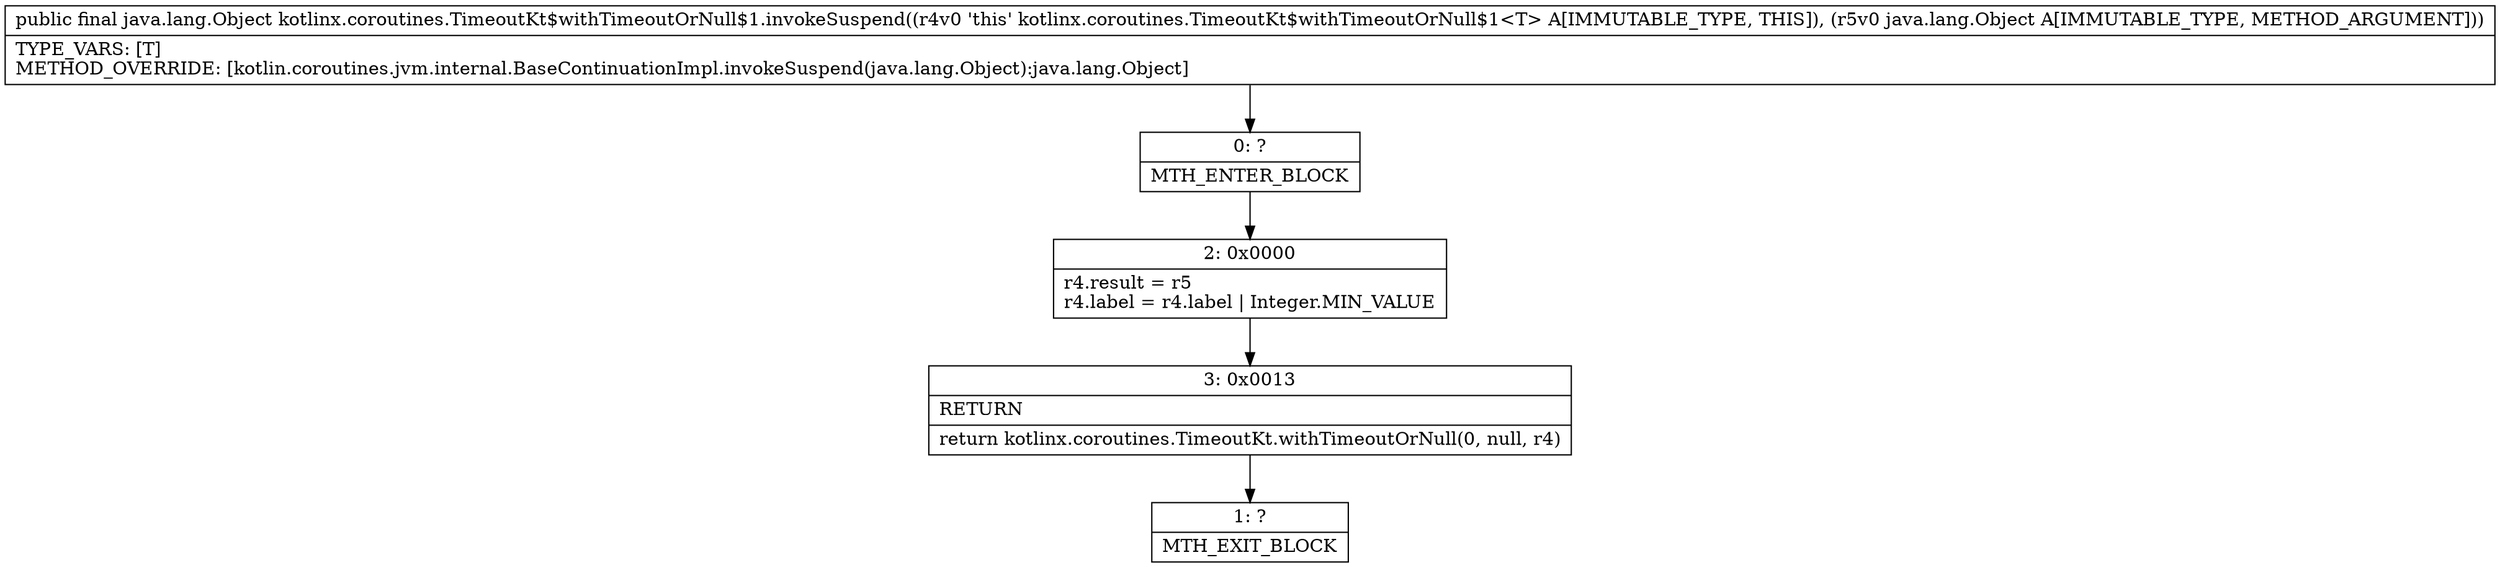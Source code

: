 digraph "CFG forkotlinx.coroutines.TimeoutKt$withTimeoutOrNull$1.invokeSuspend(Ljava\/lang\/Object;)Ljava\/lang\/Object;" {
Node_0 [shape=record,label="{0\:\ ?|MTH_ENTER_BLOCK\l}"];
Node_2 [shape=record,label="{2\:\ 0x0000|r4.result = r5\lr4.label = r4.label \| Integer.MIN_VALUE\l}"];
Node_3 [shape=record,label="{3\:\ 0x0013|RETURN\l|return kotlinx.coroutines.TimeoutKt.withTimeoutOrNull(0, null, r4)\l}"];
Node_1 [shape=record,label="{1\:\ ?|MTH_EXIT_BLOCK\l}"];
MethodNode[shape=record,label="{public final java.lang.Object kotlinx.coroutines.TimeoutKt$withTimeoutOrNull$1.invokeSuspend((r4v0 'this' kotlinx.coroutines.TimeoutKt$withTimeoutOrNull$1\<T\> A[IMMUTABLE_TYPE, THIS]), (r5v0 java.lang.Object A[IMMUTABLE_TYPE, METHOD_ARGUMENT]))  | TYPE_VARS: [T]\lMETHOD_OVERRIDE: [kotlin.coroutines.jvm.internal.BaseContinuationImpl.invokeSuspend(java.lang.Object):java.lang.Object]\l}"];
MethodNode -> Node_0;Node_0 -> Node_2;
Node_2 -> Node_3;
Node_3 -> Node_1;
}

